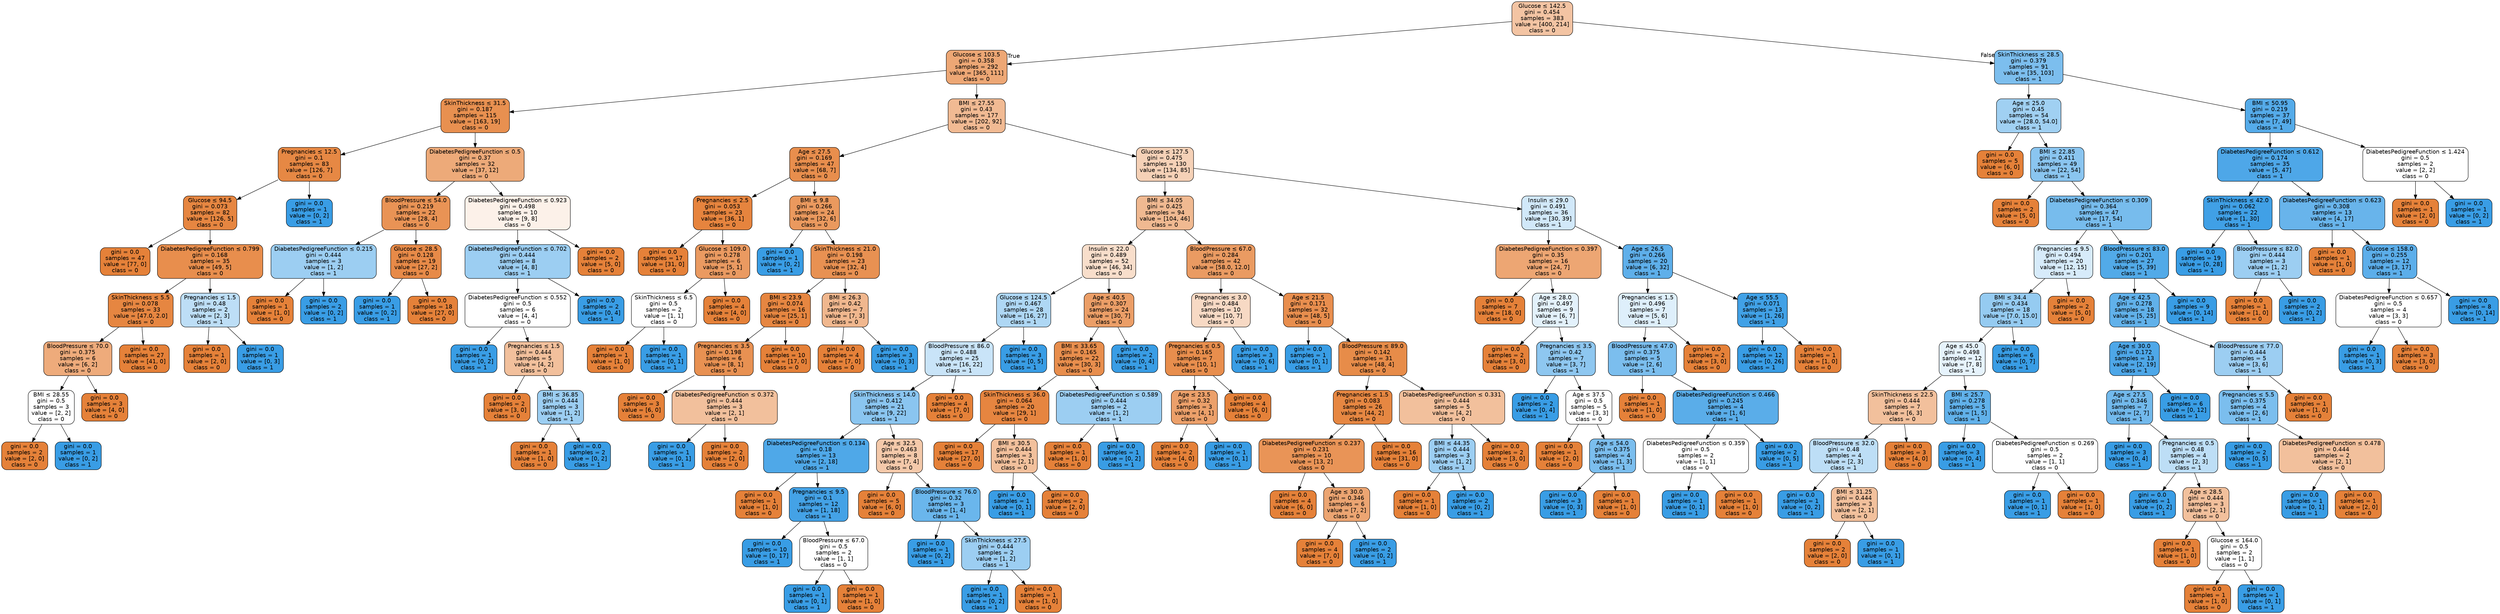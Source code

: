 digraph Tree {
node [shape=box, style="filled, rounded", color="black", fontname="helvetica"] ;
edge [fontname="helvetica"] ;
0 [label=<Glucose &le; 142.5<br/>gini = 0.454<br/>samples = 383<br/>value = [400, 214]<br/>class = 0>, fillcolor="#f3c4a3"] ;
1 [label=<Glucose &le; 103.5<br/>gini = 0.358<br/>samples = 292<br/>value = [365, 111]<br/>class = 0>, fillcolor="#eda775"] ;
0 -> 1 [labeldistance=2.5, labelangle=45, headlabel="True"] ;
2 [label=<SkinThickness &le; 31.5<br/>gini = 0.187<br/>samples = 115<br/>value = [163, 19]<br/>class = 0>, fillcolor="#e89050"] ;
1 -> 2 ;
3 [label=<Pregnancies &le; 12.5<br/>gini = 0.1<br/>samples = 83<br/>value = [126, 7]<br/>class = 0>, fillcolor="#e68844"] ;
2 -> 3 ;
4 [label=<Glucose &le; 94.5<br/>gini = 0.073<br/>samples = 82<br/>value = [126, 5]<br/>class = 0>, fillcolor="#e68641"] ;
3 -> 4 ;
5 [label=<gini = 0.0<br/>samples = 47<br/>value = [77, 0]<br/>class = 0>, fillcolor="#e58139"] ;
4 -> 5 ;
6 [label=<DiabetesPedigreeFunction &le; 0.799<br/>gini = 0.168<br/>samples = 35<br/>value = [49, 5]<br/>class = 0>, fillcolor="#e88e4d"] ;
4 -> 6 ;
7 [label=<SkinThickness &le; 5.5<br/>gini = 0.078<br/>samples = 33<br/>value = [47.0, 2.0]<br/>class = 0>, fillcolor="#e68641"] ;
6 -> 7 ;
8 [label=<BloodPressure &le; 70.0<br/>gini = 0.375<br/>samples = 6<br/>value = [6, 2]<br/>class = 0>, fillcolor="#eeab7b"] ;
7 -> 8 ;
9 [label=<BMI &le; 28.55<br/>gini = 0.5<br/>samples = 3<br/>value = [2, 2]<br/>class = 0>, fillcolor="#ffffff"] ;
8 -> 9 ;
10 [label=<gini = 0.0<br/>samples = 2<br/>value = [2, 0]<br/>class = 0>, fillcolor="#e58139"] ;
9 -> 10 ;
11 [label=<gini = 0.0<br/>samples = 1<br/>value = [0, 2]<br/>class = 1>, fillcolor="#399de5"] ;
9 -> 11 ;
12 [label=<gini = 0.0<br/>samples = 3<br/>value = [4, 0]<br/>class = 0>, fillcolor="#e58139"] ;
8 -> 12 ;
13 [label=<gini = 0.0<br/>samples = 27<br/>value = [41, 0]<br/>class = 0>, fillcolor="#e58139"] ;
7 -> 13 ;
14 [label=<Pregnancies &le; 1.5<br/>gini = 0.48<br/>samples = 2<br/>value = [2, 3]<br/>class = 1>, fillcolor="#bddef6"] ;
6 -> 14 ;
15 [label=<gini = 0.0<br/>samples = 1<br/>value = [2, 0]<br/>class = 0>, fillcolor="#e58139"] ;
14 -> 15 ;
16 [label=<gini = 0.0<br/>samples = 1<br/>value = [0, 3]<br/>class = 1>, fillcolor="#399de5"] ;
14 -> 16 ;
17 [label=<gini = 0.0<br/>samples = 1<br/>value = [0, 2]<br/>class = 1>, fillcolor="#399de5"] ;
3 -> 17 ;
18 [label=<DiabetesPedigreeFunction &le; 0.5<br/>gini = 0.37<br/>samples = 32<br/>value = [37, 12]<br/>class = 0>, fillcolor="#edaa79"] ;
2 -> 18 ;
19 [label=<BloodPressure &le; 54.0<br/>gini = 0.219<br/>samples = 22<br/>value = [28, 4]<br/>class = 0>, fillcolor="#e99355"] ;
18 -> 19 ;
20 [label=<DiabetesPedigreeFunction &le; 0.215<br/>gini = 0.444<br/>samples = 3<br/>value = [1, 2]<br/>class = 1>, fillcolor="#9ccef2"] ;
19 -> 20 ;
21 [label=<gini = 0.0<br/>samples = 1<br/>value = [1, 0]<br/>class = 0>, fillcolor="#e58139"] ;
20 -> 21 ;
22 [label=<gini = 0.0<br/>samples = 2<br/>value = [0, 2]<br/>class = 1>, fillcolor="#399de5"] ;
20 -> 22 ;
23 [label=<Glucose &le; 28.5<br/>gini = 0.128<br/>samples = 19<br/>value = [27, 2]<br/>class = 0>, fillcolor="#e78a48"] ;
19 -> 23 ;
24 [label=<gini = 0.0<br/>samples = 1<br/>value = [0, 2]<br/>class = 1>, fillcolor="#399de5"] ;
23 -> 24 ;
25 [label=<gini = 0.0<br/>samples = 18<br/>value = [27, 0]<br/>class = 0>, fillcolor="#e58139"] ;
23 -> 25 ;
26 [label=<DiabetesPedigreeFunction &le; 0.923<br/>gini = 0.498<br/>samples = 10<br/>value = [9, 8]<br/>class = 0>, fillcolor="#fcf1e9"] ;
18 -> 26 ;
27 [label=<DiabetesPedigreeFunction &le; 0.702<br/>gini = 0.444<br/>samples = 8<br/>value = [4, 8]<br/>class = 1>, fillcolor="#9ccef2"] ;
26 -> 27 ;
28 [label=<DiabetesPedigreeFunction &le; 0.552<br/>gini = 0.5<br/>samples = 6<br/>value = [4, 4]<br/>class = 0>, fillcolor="#ffffff"] ;
27 -> 28 ;
29 [label=<gini = 0.0<br/>samples = 1<br/>value = [0, 2]<br/>class = 1>, fillcolor="#399de5"] ;
28 -> 29 ;
30 [label=<Pregnancies &le; 1.5<br/>gini = 0.444<br/>samples = 5<br/>value = [4, 2]<br/>class = 0>, fillcolor="#f2c09c"] ;
28 -> 30 ;
31 [label=<gini = 0.0<br/>samples = 2<br/>value = [3, 0]<br/>class = 0>, fillcolor="#e58139"] ;
30 -> 31 ;
32 [label=<BMI &le; 36.85<br/>gini = 0.444<br/>samples = 3<br/>value = [1, 2]<br/>class = 1>, fillcolor="#9ccef2"] ;
30 -> 32 ;
33 [label=<gini = 0.0<br/>samples = 1<br/>value = [1, 0]<br/>class = 0>, fillcolor="#e58139"] ;
32 -> 33 ;
34 [label=<gini = 0.0<br/>samples = 2<br/>value = [0, 2]<br/>class = 1>, fillcolor="#399de5"] ;
32 -> 34 ;
35 [label=<gini = 0.0<br/>samples = 2<br/>value = [0, 4]<br/>class = 1>, fillcolor="#399de5"] ;
27 -> 35 ;
36 [label=<gini = 0.0<br/>samples = 2<br/>value = [5, 0]<br/>class = 0>, fillcolor="#e58139"] ;
26 -> 36 ;
37 [label=<BMI &le; 27.55<br/>gini = 0.43<br/>samples = 177<br/>value = [202, 92]<br/>class = 0>, fillcolor="#f1ba93"] ;
1 -> 37 ;
38 [label=<Age &le; 27.5<br/>gini = 0.169<br/>samples = 47<br/>value = [68, 7]<br/>class = 0>, fillcolor="#e88e4d"] ;
37 -> 38 ;
39 [label=<Pregnancies &le; 2.5<br/>gini = 0.053<br/>samples = 23<br/>value = [36, 1]<br/>class = 0>, fillcolor="#e6843e"] ;
38 -> 39 ;
40 [label=<gini = 0.0<br/>samples = 17<br/>value = [31, 0]<br/>class = 0>, fillcolor="#e58139"] ;
39 -> 40 ;
41 [label=<Glucose &le; 109.0<br/>gini = 0.278<br/>samples = 6<br/>value = [5, 1]<br/>class = 0>, fillcolor="#ea9a61"] ;
39 -> 41 ;
42 [label=<SkinThickness &le; 6.5<br/>gini = 0.5<br/>samples = 2<br/>value = [1, 1]<br/>class = 0>, fillcolor="#ffffff"] ;
41 -> 42 ;
43 [label=<gini = 0.0<br/>samples = 1<br/>value = [1, 0]<br/>class = 0>, fillcolor="#e58139"] ;
42 -> 43 ;
44 [label=<gini = 0.0<br/>samples = 1<br/>value = [0, 1]<br/>class = 1>, fillcolor="#399de5"] ;
42 -> 44 ;
45 [label=<gini = 0.0<br/>samples = 4<br/>value = [4, 0]<br/>class = 0>, fillcolor="#e58139"] ;
41 -> 45 ;
46 [label=<BMI &le; 9.8<br/>gini = 0.266<br/>samples = 24<br/>value = [32, 6]<br/>class = 0>, fillcolor="#ea995e"] ;
38 -> 46 ;
47 [label=<gini = 0.0<br/>samples = 1<br/>value = [0, 2]<br/>class = 1>, fillcolor="#399de5"] ;
46 -> 47 ;
48 [label=<SkinThickness &le; 21.0<br/>gini = 0.198<br/>samples = 23<br/>value = [32, 4]<br/>class = 0>, fillcolor="#e89152"] ;
46 -> 48 ;
49 [label=<BMI &le; 23.9<br/>gini = 0.074<br/>samples = 16<br/>value = [25, 1]<br/>class = 0>, fillcolor="#e68641"] ;
48 -> 49 ;
50 [label=<Pregnancies &le; 3.5<br/>gini = 0.198<br/>samples = 6<br/>value = [8, 1]<br/>class = 0>, fillcolor="#e89152"] ;
49 -> 50 ;
51 [label=<gini = 0.0<br/>samples = 3<br/>value = [6, 0]<br/>class = 0>, fillcolor="#e58139"] ;
50 -> 51 ;
52 [label=<DiabetesPedigreeFunction &le; 0.372<br/>gini = 0.444<br/>samples = 3<br/>value = [2, 1]<br/>class = 0>, fillcolor="#f2c09c"] ;
50 -> 52 ;
53 [label=<gini = 0.0<br/>samples = 1<br/>value = [0, 1]<br/>class = 1>, fillcolor="#399de5"] ;
52 -> 53 ;
54 [label=<gini = 0.0<br/>samples = 2<br/>value = [2, 0]<br/>class = 0>, fillcolor="#e58139"] ;
52 -> 54 ;
55 [label=<gini = 0.0<br/>samples = 10<br/>value = [17, 0]<br/>class = 0>, fillcolor="#e58139"] ;
49 -> 55 ;
56 [label=<BMI &le; 26.3<br/>gini = 0.42<br/>samples = 7<br/>value = [7, 3]<br/>class = 0>, fillcolor="#f0b78e"] ;
48 -> 56 ;
57 [label=<gini = 0.0<br/>samples = 4<br/>value = [7, 0]<br/>class = 0>, fillcolor="#e58139"] ;
56 -> 57 ;
58 [label=<gini = 0.0<br/>samples = 3<br/>value = [0, 3]<br/>class = 1>, fillcolor="#399de5"] ;
56 -> 58 ;
59 [label=<Glucose &le; 127.5<br/>gini = 0.475<br/>samples = 130<br/>value = [134, 85]<br/>class = 0>, fillcolor="#f5d1b7"] ;
37 -> 59 ;
60 [label=<BMI &le; 34.05<br/>gini = 0.425<br/>samples = 94<br/>value = [104, 46]<br/>class = 0>, fillcolor="#f0b991"] ;
59 -> 60 ;
61 [label=<Insulin &le; 22.0<br/>gini = 0.489<br/>samples = 52<br/>value = [46, 34]<br/>class = 0>, fillcolor="#f8decb"] ;
60 -> 61 ;
62 [label=<Glucose &le; 124.5<br/>gini = 0.467<br/>samples = 28<br/>value = [16, 27]<br/>class = 1>, fillcolor="#aed7f4"] ;
61 -> 62 ;
63 [label=<BloodPressure &le; 86.0<br/>gini = 0.488<br/>samples = 25<br/>value = [16, 22]<br/>class = 1>, fillcolor="#c9e4f8"] ;
62 -> 63 ;
64 [label=<SkinThickness &le; 14.0<br/>gini = 0.412<br/>samples = 21<br/>value = [9, 22]<br/>class = 1>, fillcolor="#8ac5f0"] ;
63 -> 64 ;
65 [label=<DiabetesPedigreeFunction &le; 0.134<br/>gini = 0.18<br/>samples = 13<br/>value = [2, 18]<br/>class = 1>, fillcolor="#4fa8e8"] ;
64 -> 65 ;
66 [label=<gini = 0.0<br/>samples = 1<br/>value = [1, 0]<br/>class = 0>, fillcolor="#e58139"] ;
65 -> 66 ;
67 [label=<Pregnancies &le; 9.5<br/>gini = 0.1<br/>samples = 12<br/>value = [1, 18]<br/>class = 1>, fillcolor="#44a2e6"] ;
65 -> 67 ;
68 [label=<gini = 0.0<br/>samples = 10<br/>value = [0, 17]<br/>class = 1>, fillcolor="#399de5"] ;
67 -> 68 ;
69 [label=<BloodPressure &le; 67.0<br/>gini = 0.5<br/>samples = 2<br/>value = [1, 1]<br/>class = 0>, fillcolor="#ffffff"] ;
67 -> 69 ;
70 [label=<gini = 0.0<br/>samples = 1<br/>value = [0, 1]<br/>class = 1>, fillcolor="#399de5"] ;
69 -> 70 ;
71 [label=<gini = 0.0<br/>samples = 1<br/>value = [1, 0]<br/>class = 0>, fillcolor="#e58139"] ;
69 -> 71 ;
72 [label=<Age &le; 32.5<br/>gini = 0.463<br/>samples = 8<br/>value = [7, 4]<br/>class = 0>, fillcolor="#f4c9aa"] ;
64 -> 72 ;
73 [label=<gini = 0.0<br/>samples = 5<br/>value = [6, 0]<br/>class = 0>, fillcolor="#e58139"] ;
72 -> 73 ;
74 [label=<BloodPressure &le; 76.0<br/>gini = 0.32<br/>samples = 3<br/>value = [1, 4]<br/>class = 1>, fillcolor="#6ab6ec"] ;
72 -> 74 ;
75 [label=<gini = 0.0<br/>samples = 1<br/>value = [0, 2]<br/>class = 1>, fillcolor="#399de5"] ;
74 -> 75 ;
76 [label=<SkinThickness &le; 27.5<br/>gini = 0.444<br/>samples = 2<br/>value = [1, 2]<br/>class = 1>, fillcolor="#9ccef2"] ;
74 -> 76 ;
77 [label=<gini = 0.0<br/>samples = 1<br/>value = [0, 2]<br/>class = 1>, fillcolor="#399de5"] ;
76 -> 77 ;
78 [label=<gini = 0.0<br/>samples = 1<br/>value = [1, 0]<br/>class = 0>, fillcolor="#e58139"] ;
76 -> 78 ;
79 [label=<gini = 0.0<br/>samples = 4<br/>value = [7, 0]<br/>class = 0>, fillcolor="#e58139"] ;
63 -> 79 ;
80 [label=<gini = 0.0<br/>samples = 3<br/>value = [0, 5]<br/>class = 1>, fillcolor="#399de5"] ;
62 -> 80 ;
81 [label=<Age &le; 40.5<br/>gini = 0.307<br/>samples = 24<br/>value = [30, 7]<br/>class = 0>, fillcolor="#eb9e67"] ;
61 -> 81 ;
82 [label=<BMI &le; 33.65<br/>gini = 0.165<br/>samples = 22<br/>value = [30, 3]<br/>class = 0>, fillcolor="#e88e4d"] ;
81 -> 82 ;
83 [label=<SkinThickness &le; 36.0<br/>gini = 0.064<br/>samples = 20<br/>value = [29, 1]<br/>class = 0>, fillcolor="#e68540"] ;
82 -> 83 ;
84 [label=<gini = 0.0<br/>samples = 17<br/>value = [27, 0]<br/>class = 0>, fillcolor="#e58139"] ;
83 -> 84 ;
85 [label=<BMI &le; 30.5<br/>gini = 0.444<br/>samples = 3<br/>value = [2, 1]<br/>class = 0>, fillcolor="#f2c09c"] ;
83 -> 85 ;
86 [label=<gini = 0.0<br/>samples = 1<br/>value = [0, 1]<br/>class = 1>, fillcolor="#399de5"] ;
85 -> 86 ;
87 [label=<gini = 0.0<br/>samples = 2<br/>value = [2, 0]<br/>class = 0>, fillcolor="#e58139"] ;
85 -> 87 ;
88 [label=<DiabetesPedigreeFunction &le; 0.589<br/>gini = 0.444<br/>samples = 2<br/>value = [1, 2]<br/>class = 1>, fillcolor="#9ccef2"] ;
82 -> 88 ;
89 [label=<gini = 0.0<br/>samples = 1<br/>value = [1, 0]<br/>class = 0>, fillcolor="#e58139"] ;
88 -> 89 ;
90 [label=<gini = 0.0<br/>samples = 1<br/>value = [0, 2]<br/>class = 1>, fillcolor="#399de5"] ;
88 -> 90 ;
91 [label=<gini = 0.0<br/>samples = 2<br/>value = [0, 4]<br/>class = 1>, fillcolor="#399de5"] ;
81 -> 91 ;
92 [label=<BloodPressure &le; 67.0<br/>gini = 0.284<br/>samples = 42<br/>value = [58.0, 12.0]<br/>class = 0>, fillcolor="#ea9b62"] ;
60 -> 92 ;
93 [label=<Pregnancies &le; 3.0<br/>gini = 0.484<br/>samples = 10<br/>value = [10, 7]<br/>class = 0>, fillcolor="#f7d9c4"] ;
92 -> 93 ;
94 [label=<Pregnancies &le; 0.5<br/>gini = 0.165<br/>samples = 7<br/>value = [10, 1]<br/>class = 0>, fillcolor="#e88e4d"] ;
93 -> 94 ;
95 [label=<Age &le; 23.5<br/>gini = 0.32<br/>samples = 3<br/>value = [4, 1]<br/>class = 0>, fillcolor="#eca06a"] ;
94 -> 95 ;
96 [label=<gini = 0.0<br/>samples = 2<br/>value = [4, 0]<br/>class = 0>, fillcolor="#e58139"] ;
95 -> 96 ;
97 [label=<gini = 0.0<br/>samples = 1<br/>value = [0, 1]<br/>class = 1>, fillcolor="#399de5"] ;
95 -> 97 ;
98 [label=<gini = 0.0<br/>samples = 4<br/>value = [6, 0]<br/>class = 0>, fillcolor="#e58139"] ;
94 -> 98 ;
99 [label=<gini = 0.0<br/>samples = 3<br/>value = [0, 6]<br/>class = 1>, fillcolor="#399de5"] ;
93 -> 99 ;
100 [label=<Age &le; 21.5<br/>gini = 0.171<br/>samples = 32<br/>value = [48, 5]<br/>class = 0>, fillcolor="#e88e4e"] ;
92 -> 100 ;
101 [label=<gini = 0.0<br/>samples = 1<br/>value = [0, 1]<br/>class = 1>, fillcolor="#399de5"] ;
100 -> 101 ;
102 [label=<BloodPressure &le; 89.0<br/>gini = 0.142<br/>samples = 31<br/>value = [48, 4]<br/>class = 0>, fillcolor="#e78c49"] ;
100 -> 102 ;
103 [label=<Pregnancies &le; 1.5<br/>gini = 0.083<br/>samples = 26<br/>value = [44, 2]<br/>class = 0>, fillcolor="#e68742"] ;
102 -> 103 ;
104 [label=<DiabetesPedigreeFunction &le; 0.237<br/>gini = 0.231<br/>samples = 10<br/>value = [13, 2]<br/>class = 0>, fillcolor="#e99457"] ;
103 -> 104 ;
105 [label=<gini = 0.0<br/>samples = 4<br/>value = [6, 0]<br/>class = 0>, fillcolor="#e58139"] ;
104 -> 105 ;
106 [label=<Age &le; 30.0<br/>gini = 0.346<br/>samples = 6<br/>value = [7, 2]<br/>class = 0>, fillcolor="#eca572"] ;
104 -> 106 ;
107 [label=<gini = 0.0<br/>samples = 4<br/>value = [7, 0]<br/>class = 0>, fillcolor="#e58139"] ;
106 -> 107 ;
108 [label=<gini = 0.0<br/>samples = 2<br/>value = [0, 2]<br/>class = 1>, fillcolor="#399de5"] ;
106 -> 108 ;
109 [label=<gini = 0.0<br/>samples = 16<br/>value = [31, 0]<br/>class = 0>, fillcolor="#e58139"] ;
103 -> 109 ;
110 [label=<DiabetesPedigreeFunction &le; 0.331<br/>gini = 0.444<br/>samples = 5<br/>value = [4, 2]<br/>class = 0>, fillcolor="#f2c09c"] ;
102 -> 110 ;
111 [label=<BMI &le; 44.35<br/>gini = 0.444<br/>samples = 3<br/>value = [1, 2]<br/>class = 1>, fillcolor="#9ccef2"] ;
110 -> 111 ;
112 [label=<gini = 0.0<br/>samples = 1<br/>value = [1, 0]<br/>class = 0>, fillcolor="#e58139"] ;
111 -> 112 ;
113 [label=<gini = 0.0<br/>samples = 2<br/>value = [0, 2]<br/>class = 1>, fillcolor="#399de5"] ;
111 -> 113 ;
114 [label=<gini = 0.0<br/>samples = 2<br/>value = [3, 0]<br/>class = 0>, fillcolor="#e58139"] ;
110 -> 114 ;
115 [label=<Insulin &le; 29.0<br/>gini = 0.491<br/>samples = 36<br/>value = [30, 39]<br/>class = 1>, fillcolor="#d1e8f9"] ;
59 -> 115 ;
116 [label=<DiabetesPedigreeFunction &le; 0.397<br/>gini = 0.35<br/>samples = 16<br/>value = [24, 7]<br/>class = 0>, fillcolor="#eda673"] ;
115 -> 116 ;
117 [label=<gini = 0.0<br/>samples = 7<br/>value = [18, 0]<br/>class = 0>, fillcolor="#e58139"] ;
116 -> 117 ;
118 [label=<Age &le; 28.0<br/>gini = 0.497<br/>samples = 9<br/>value = [6, 7]<br/>class = 1>, fillcolor="#e3f1fb"] ;
116 -> 118 ;
119 [label=<gini = 0.0<br/>samples = 2<br/>value = [3, 0]<br/>class = 0>, fillcolor="#e58139"] ;
118 -> 119 ;
120 [label=<Pregnancies &le; 3.5<br/>gini = 0.42<br/>samples = 7<br/>value = [3, 7]<br/>class = 1>, fillcolor="#8ec7f0"] ;
118 -> 120 ;
121 [label=<gini = 0.0<br/>samples = 2<br/>value = [0, 4]<br/>class = 1>, fillcolor="#399de5"] ;
120 -> 121 ;
122 [label=<Age &le; 37.5<br/>gini = 0.5<br/>samples = 5<br/>value = [3, 3]<br/>class = 0>, fillcolor="#ffffff"] ;
120 -> 122 ;
123 [label=<gini = 0.0<br/>samples = 1<br/>value = [2, 0]<br/>class = 0>, fillcolor="#e58139"] ;
122 -> 123 ;
124 [label=<Age &le; 54.0<br/>gini = 0.375<br/>samples = 4<br/>value = [1, 3]<br/>class = 1>, fillcolor="#7bbeee"] ;
122 -> 124 ;
125 [label=<gini = 0.0<br/>samples = 3<br/>value = [0, 3]<br/>class = 1>, fillcolor="#399de5"] ;
124 -> 125 ;
126 [label=<gini = 0.0<br/>samples = 1<br/>value = [1, 0]<br/>class = 0>, fillcolor="#e58139"] ;
124 -> 126 ;
127 [label=<Age &le; 26.5<br/>gini = 0.266<br/>samples = 20<br/>value = [6, 32]<br/>class = 1>, fillcolor="#5eafea"] ;
115 -> 127 ;
128 [label=<Pregnancies &le; 1.5<br/>gini = 0.496<br/>samples = 7<br/>value = [5, 6]<br/>class = 1>, fillcolor="#deeffb"] ;
127 -> 128 ;
129 [label=<BloodPressure &le; 47.0<br/>gini = 0.375<br/>samples = 5<br/>value = [2, 6]<br/>class = 1>, fillcolor="#7bbeee"] ;
128 -> 129 ;
130 [label=<gini = 0.0<br/>samples = 1<br/>value = [1, 0]<br/>class = 0>, fillcolor="#e58139"] ;
129 -> 130 ;
131 [label=<DiabetesPedigreeFunction &le; 0.466<br/>gini = 0.245<br/>samples = 4<br/>value = [1, 6]<br/>class = 1>, fillcolor="#5aade9"] ;
129 -> 131 ;
132 [label=<DiabetesPedigreeFunction &le; 0.359<br/>gini = 0.5<br/>samples = 2<br/>value = [1, 1]<br/>class = 0>, fillcolor="#ffffff"] ;
131 -> 132 ;
133 [label=<gini = 0.0<br/>samples = 1<br/>value = [0, 1]<br/>class = 1>, fillcolor="#399de5"] ;
132 -> 133 ;
134 [label=<gini = 0.0<br/>samples = 1<br/>value = [1, 0]<br/>class = 0>, fillcolor="#e58139"] ;
132 -> 134 ;
135 [label=<gini = 0.0<br/>samples = 2<br/>value = [0, 5]<br/>class = 1>, fillcolor="#399de5"] ;
131 -> 135 ;
136 [label=<gini = 0.0<br/>samples = 2<br/>value = [3, 0]<br/>class = 0>, fillcolor="#e58139"] ;
128 -> 136 ;
137 [label=<Age &le; 55.5<br/>gini = 0.071<br/>samples = 13<br/>value = [1, 26]<br/>class = 1>, fillcolor="#41a1e6"] ;
127 -> 137 ;
138 [label=<gini = 0.0<br/>samples = 12<br/>value = [0, 26]<br/>class = 1>, fillcolor="#399de5"] ;
137 -> 138 ;
139 [label=<gini = 0.0<br/>samples = 1<br/>value = [1, 0]<br/>class = 0>, fillcolor="#e58139"] ;
137 -> 139 ;
140 [label=<SkinThickness &le; 28.5<br/>gini = 0.379<br/>samples = 91<br/>value = [35, 103]<br/>class = 1>, fillcolor="#7cbeee"] ;
0 -> 140 [labeldistance=2.5, labelangle=-45, headlabel="False"] ;
141 [label=<Age &le; 25.0<br/>gini = 0.45<br/>samples = 54<br/>value = [28.0, 54.0]<br/>class = 1>, fillcolor="#a0d0f2"] ;
140 -> 141 ;
142 [label=<gini = 0.0<br/>samples = 5<br/>value = [6, 0]<br/>class = 0>, fillcolor="#e58139"] ;
141 -> 142 ;
143 [label=<BMI &le; 22.85<br/>gini = 0.411<br/>samples = 49<br/>value = [22, 54]<br/>class = 1>, fillcolor="#8ac5f0"] ;
141 -> 143 ;
144 [label=<gini = 0.0<br/>samples = 2<br/>value = [5, 0]<br/>class = 0>, fillcolor="#e58139"] ;
143 -> 144 ;
145 [label=<DiabetesPedigreeFunction &le; 0.309<br/>gini = 0.364<br/>samples = 47<br/>value = [17, 54]<br/>class = 1>, fillcolor="#77bced"] ;
143 -> 145 ;
146 [label=<Pregnancies &le; 9.5<br/>gini = 0.494<br/>samples = 20<br/>value = [12, 15]<br/>class = 1>, fillcolor="#d7ebfa"] ;
145 -> 146 ;
147 [label=<BMI &le; 34.4<br/>gini = 0.434<br/>samples = 18<br/>value = [7.0, 15.0]<br/>class = 1>, fillcolor="#95cbf1"] ;
146 -> 147 ;
148 [label=<Age &le; 45.0<br/>gini = 0.498<br/>samples = 12<br/>value = [7, 8]<br/>class = 1>, fillcolor="#e6f3fc"] ;
147 -> 148 ;
149 [label=<SkinThickness &le; 22.5<br/>gini = 0.444<br/>samples = 7<br/>value = [6, 3]<br/>class = 0>, fillcolor="#f2c09c"] ;
148 -> 149 ;
150 [label=<BloodPressure &le; 32.0<br/>gini = 0.48<br/>samples = 4<br/>value = [2, 3]<br/>class = 1>, fillcolor="#bddef6"] ;
149 -> 150 ;
151 [label=<gini = 0.0<br/>samples = 1<br/>value = [0, 2]<br/>class = 1>, fillcolor="#399de5"] ;
150 -> 151 ;
152 [label=<BMI &le; 31.25<br/>gini = 0.444<br/>samples = 3<br/>value = [2, 1]<br/>class = 0>, fillcolor="#f2c09c"] ;
150 -> 152 ;
153 [label=<gini = 0.0<br/>samples = 2<br/>value = [2, 0]<br/>class = 0>, fillcolor="#e58139"] ;
152 -> 153 ;
154 [label=<gini = 0.0<br/>samples = 1<br/>value = [0, 1]<br/>class = 1>, fillcolor="#399de5"] ;
152 -> 154 ;
155 [label=<gini = 0.0<br/>samples = 3<br/>value = [4, 0]<br/>class = 0>, fillcolor="#e58139"] ;
149 -> 155 ;
156 [label=<BMI &le; 25.7<br/>gini = 0.278<br/>samples = 5<br/>value = [1, 5]<br/>class = 1>, fillcolor="#61b1ea"] ;
148 -> 156 ;
157 [label=<gini = 0.0<br/>samples = 3<br/>value = [0, 4]<br/>class = 1>, fillcolor="#399de5"] ;
156 -> 157 ;
158 [label=<DiabetesPedigreeFunction &le; 0.269<br/>gini = 0.5<br/>samples = 2<br/>value = [1, 1]<br/>class = 0>, fillcolor="#ffffff"] ;
156 -> 158 ;
159 [label=<gini = 0.0<br/>samples = 1<br/>value = [0, 1]<br/>class = 1>, fillcolor="#399de5"] ;
158 -> 159 ;
160 [label=<gini = 0.0<br/>samples = 1<br/>value = [1, 0]<br/>class = 0>, fillcolor="#e58139"] ;
158 -> 160 ;
161 [label=<gini = 0.0<br/>samples = 6<br/>value = [0, 7]<br/>class = 1>, fillcolor="#399de5"] ;
147 -> 161 ;
162 [label=<gini = 0.0<br/>samples = 2<br/>value = [5, 0]<br/>class = 0>, fillcolor="#e58139"] ;
146 -> 162 ;
163 [label=<BloodPressure &le; 83.0<br/>gini = 0.201<br/>samples = 27<br/>value = [5, 39]<br/>class = 1>, fillcolor="#52aae8"] ;
145 -> 163 ;
164 [label=<Age &le; 42.5<br/>gini = 0.278<br/>samples = 18<br/>value = [5, 25]<br/>class = 1>, fillcolor="#61b1ea"] ;
163 -> 164 ;
165 [label=<Age &le; 30.0<br/>gini = 0.172<br/>samples = 13<br/>value = [2, 19]<br/>class = 1>, fillcolor="#4ea7e8"] ;
164 -> 165 ;
166 [label=<Age &le; 27.5<br/>gini = 0.346<br/>samples = 7<br/>value = [2, 7]<br/>class = 1>, fillcolor="#72b9ec"] ;
165 -> 166 ;
167 [label=<gini = 0.0<br/>samples = 3<br/>value = [0, 4]<br/>class = 1>, fillcolor="#399de5"] ;
166 -> 167 ;
168 [label=<Pregnancies &le; 0.5<br/>gini = 0.48<br/>samples = 4<br/>value = [2, 3]<br/>class = 1>, fillcolor="#bddef6"] ;
166 -> 168 ;
169 [label=<gini = 0.0<br/>samples = 1<br/>value = [0, 2]<br/>class = 1>, fillcolor="#399de5"] ;
168 -> 169 ;
170 [label=<Age &le; 28.5<br/>gini = 0.444<br/>samples = 3<br/>value = [2, 1]<br/>class = 0>, fillcolor="#f2c09c"] ;
168 -> 170 ;
171 [label=<gini = 0.0<br/>samples = 1<br/>value = [1, 0]<br/>class = 0>, fillcolor="#e58139"] ;
170 -> 171 ;
172 [label=<Glucose &le; 164.0<br/>gini = 0.5<br/>samples = 2<br/>value = [1, 1]<br/>class = 0>, fillcolor="#ffffff"] ;
170 -> 172 ;
173 [label=<gini = 0.0<br/>samples = 1<br/>value = [1, 0]<br/>class = 0>, fillcolor="#e58139"] ;
172 -> 173 ;
174 [label=<gini = 0.0<br/>samples = 1<br/>value = [0, 1]<br/>class = 1>, fillcolor="#399de5"] ;
172 -> 174 ;
175 [label=<gini = 0.0<br/>samples = 6<br/>value = [0, 12]<br/>class = 1>, fillcolor="#399de5"] ;
165 -> 175 ;
176 [label=<BloodPressure &le; 77.0<br/>gini = 0.444<br/>samples = 5<br/>value = [3, 6]<br/>class = 1>, fillcolor="#9ccef2"] ;
164 -> 176 ;
177 [label=<Pregnancies &le; 5.5<br/>gini = 0.375<br/>samples = 4<br/>value = [2, 6]<br/>class = 1>, fillcolor="#7bbeee"] ;
176 -> 177 ;
178 [label=<gini = 0.0<br/>samples = 2<br/>value = [0, 5]<br/>class = 1>, fillcolor="#399de5"] ;
177 -> 178 ;
179 [label=<DiabetesPedigreeFunction &le; 0.478<br/>gini = 0.444<br/>samples = 2<br/>value = [2, 1]<br/>class = 0>, fillcolor="#f2c09c"] ;
177 -> 179 ;
180 [label=<gini = 0.0<br/>samples = 1<br/>value = [0, 1]<br/>class = 1>, fillcolor="#399de5"] ;
179 -> 180 ;
181 [label=<gini = 0.0<br/>samples = 1<br/>value = [2, 0]<br/>class = 0>, fillcolor="#e58139"] ;
179 -> 181 ;
182 [label=<gini = 0.0<br/>samples = 1<br/>value = [1, 0]<br/>class = 0>, fillcolor="#e58139"] ;
176 -> 182 ;
183 [label=<gini = 0.0<br/>samples = 9<br/>value = [0, 14]<br/>class = 1>, fillcolor="#399de5"] ;
163 -> 183 ;
184 [label=<BMI &le; 50.95<br/>gini = 0.219<br/>samples = 37<br/>value = [7, 49]<br/>class = 1>, fillcolor="#55abe9"] ;
140 -> 184 ;
185 [label=<DiabetesPedigreeFunction &le; 0.612<br/>gini = 0.174<br/>samples = 35<br/>value = [5, 47]<br/>class = 1>, fillcolor="#4ea7e8"] ;
184 -> 185 ;
186 [label=<SkinThickness &le; 42.0<br/>gini = 0.062<br/>samples = 22<br/>value = [1, 30]<br/>class = 1>, fillcolor="#40a0e6"] ;
185 -> 186 ;
187 [label=<gini = 0.0<br/>samples = 19<br/>value = [0, 28]<br/>class = 1>, fillcolor="#399de5"] ;
186 -> 187 ;
188 [label=<BloodPressure &le; 82.0<br/>gini = 0.444<br/>samples = 3<br/>value = [1, 2]<br/>class = 1>, fillcolor="#9ccef2"] ;
186 -> 188 ;
189 [label=<gini = 0.0<br/>samples = 1<br/>value = [1, 0]<br/>class = 0>, fillcolor="#e58139"] ;
188 -> 189 ;
190 [label=<gini = 0.0<br/>samples = 2<br/>value = [0, 2]<br/>class = 1>, fillcolor="#399de5"] ;
188 -> 190 ;
191 [label=<DiabetesPedigreeFunction &le; 0.623<br/>gini = 0.308<br/>samples = 13<br/>value = [4, 17]<br/>class = 1>, fillcolor="#68b4eb"] ;
185 -> 191 ;
192 [label=<gini = 0.0<br/>samples = 1<br/>value = [1, 0]<br/>class = 0>, fillcolor="#e58139"] ;
191 -> 192 ;
193 [label=<Glucose &le; 158.0<br/>gini = 0.255<br/>samples = 12<br/>value = [3, 17]<br/>class = 1>, fillcolor="#5caeea"] ;
191 -> 193 ;
194 [label=<DiabetesPedigreeFunction &le; 0.657<br/>gini = 0.5<br/>samples = 4<br/>value = [3, 3]<br/>class = 0>, fillcolor="#ffffff"] ;
193 -> 194 ;
195 [label=<gini = 0.0<br/>samples = 1<br/>value = [0, 3]<br/>class = 1>, fillcolor="#399de5"] ;
194 -> 195 ;
196 [label=<gini = 0.0<br/>samples = 3<br/>value = [3, 0]<br/>class = 0>, fillcolor="#e58139"] ;
194 -> 196 ;
197 [label=<gini = 0.0<br/>samples = 8<br/>value = [0, 14]<br/>class = 1>, fillcolor="#399de5"] ;
193 -> 197 ;
198 [label=<DiabetesPedigreeFunction &le; 1.424<br/>gini = 0.5<br/>samples = 2<br/>value = [2, 2]<br/>class = 0>, fillcolor="#ffffff"] ;
184 -> 198 ;
199 [label=<gini = 0.0<br/>samples = 1<br/>value = [2, 0]<br/>class = 0>, fillcolor="#e58139"] ;
198 -> 199 ;
200 [label=<gini = 0.0<br/>samples = 1<br/>value = [0, 2]<br/>class = 1>, fillcolor="#399de5"] ;
198 -> 200 ;
}